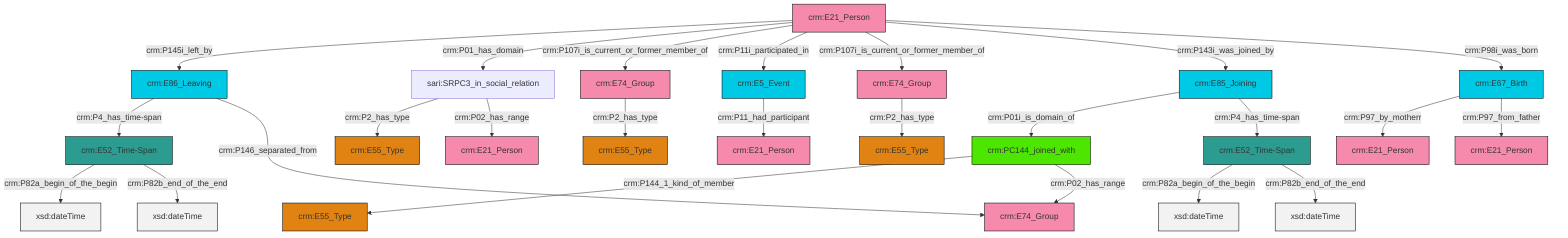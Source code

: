 graph TD
classDef Literal fill:#f2f2f2,stroke:#000000;
classDef CRM_Entity fill:#FFFFFF,stroke:#000000;
classDef Temporal_Entity fill:#00C9E6, stroke:#000000;
classDef Type fill:#E18312, stroke:#000000;
classDef Time-Span fill:#2C9C91, stroke:#000000;
classDef Appellation fill:#FFEB7F, stroke:#000000;
classDef Place fill:#008836, stroke:#000000;
classDef Persistent_Item fill:#B266B2, stroke:#000000;
classDef Conceptual_Object fill:#FFD700, stroke:#000000;
classDef Physical_Thing fill:#D2B48C, stroke:#000000;
classDef Actor fill:#f58aad, stroke:#000000;
classDef PC_Classes fill:#4ce600, stroke:#000000;
classDef Multi fill:#cccccc,stroke:#000000;

0["crm:E67_Birth"]:::Temporal_Entity -->|crm:P97_by_motherr| 1["crm:E21_Person"]:::Actor
2["crm:PC144_joined_with"]:::PC_Classes -->|crm:P144_1_kind_of_member| 3["crm:E55_Type"]:::Type
4["sari:SRPC3_in_social_relation"]:::Default -->|crm:P2_has_type| 5["crm:E55_Type"]:::Type
8["crm:E21_Person"]:::Actor -->|crm:P145i_left_by| 9["crm:E86_Leaving"]:::Temporal_Entity
12["crm:E52_Time-Span"]:::Time-Span -->|crm:P82a_begin_of_the_begin| 13[xsd:dateTime]:::Literal
8["crm:E21_Person"]:::Actor -->|crm:P01_has_domain| 4["sari:SRPC3_in_social_relation"]:::Default
16["crm:E74_Group"]:::Actor -->|crm:P2_has_type| 17["crm:E55_Type"]:::Type
19["crm:E85_Joining"]:::Temporal_Entity -->|crm:P01i_is_domain_of| 2["crm:PC144_joined_with"]:::PC_Classes
4["sari:SRPC3_in_social_relation"]:::Default -->|crm:P02_has_range| 20["crm:E21_Person"]:::Actor
9["crm:E86_Leaving"]:::Temporal_Entity -->|crm:P4_has_time-span| 14["crm:E52_Time-Span"]:::Time-Span
14["crm:E52_Time-Span"]:::Time-Span -->|crm:P82a_begin_of_the_begin| 29[xsd:dateTime]:::Literal
12["crm:E52_Time-Span"]:::Time-Span -->|crm:P82b_end_of_the_end| 30[xsd:dateTime]:::Literal
8["crm:E21_Person"]:::Actor -->|crm:P107i_is_current_or_former_member_of| 33["crm:E74_Group"]:::Actor
8["crm:E21_Person"]:::Actor -->|crm:P11i_participated_in| 31["crm:E5_Event"]:::Temporal_Entity
2["crm:PC144_joined_with"]:::PC_Classes -->|crm:P02_has_range| 25["crm:E74_Group"]:::Actor
8["crm:E21_Person"]:::Actor -->|crm:P107i_is_current_or_former_member_of| 16["crm:E74_Group"]:::Actor
0["crm:E67_Birth"]:::Temporal_Entity -->|crm:P97_from_father| 22["crm:E21_Person"]:::Actor
8["crm:E21_Person"]:::Actor -->|crm:P143i_was_joined_by| 19["crm:E85_Joining"]:::Temporal_Entity
33["crm:E74_Group"]:::Actor -->|crm:P2_has_type| 6["crm:E55_Type"]:::Type
9["crm:E86_Leaving"]:::Temporal_Entity -->|crm:P146_separated_from| 25["crm:E74_Group"]:::Actor
14["crm:E52_Time-Span"]:::Time-Span -->|crm:P82b_end_of_the_end| 44[xsd:dateTime]:::Literal
8["crm:E21_Person"]:::Actor -->|crm:P98i_was_born| 0["crm:E67_Birth"]:::Temporal_Entity
19["crm:E85_Joining"]:::Temporal_Entity -->|crm:P4_has_time-span| 12["crm:E52_Time-Span"]:::Time-Span
31["crm:E5_Event"]:::Temporal_Entity -->|crm:P11_had_participant| 10["crm:E21_Person"]:::Actor